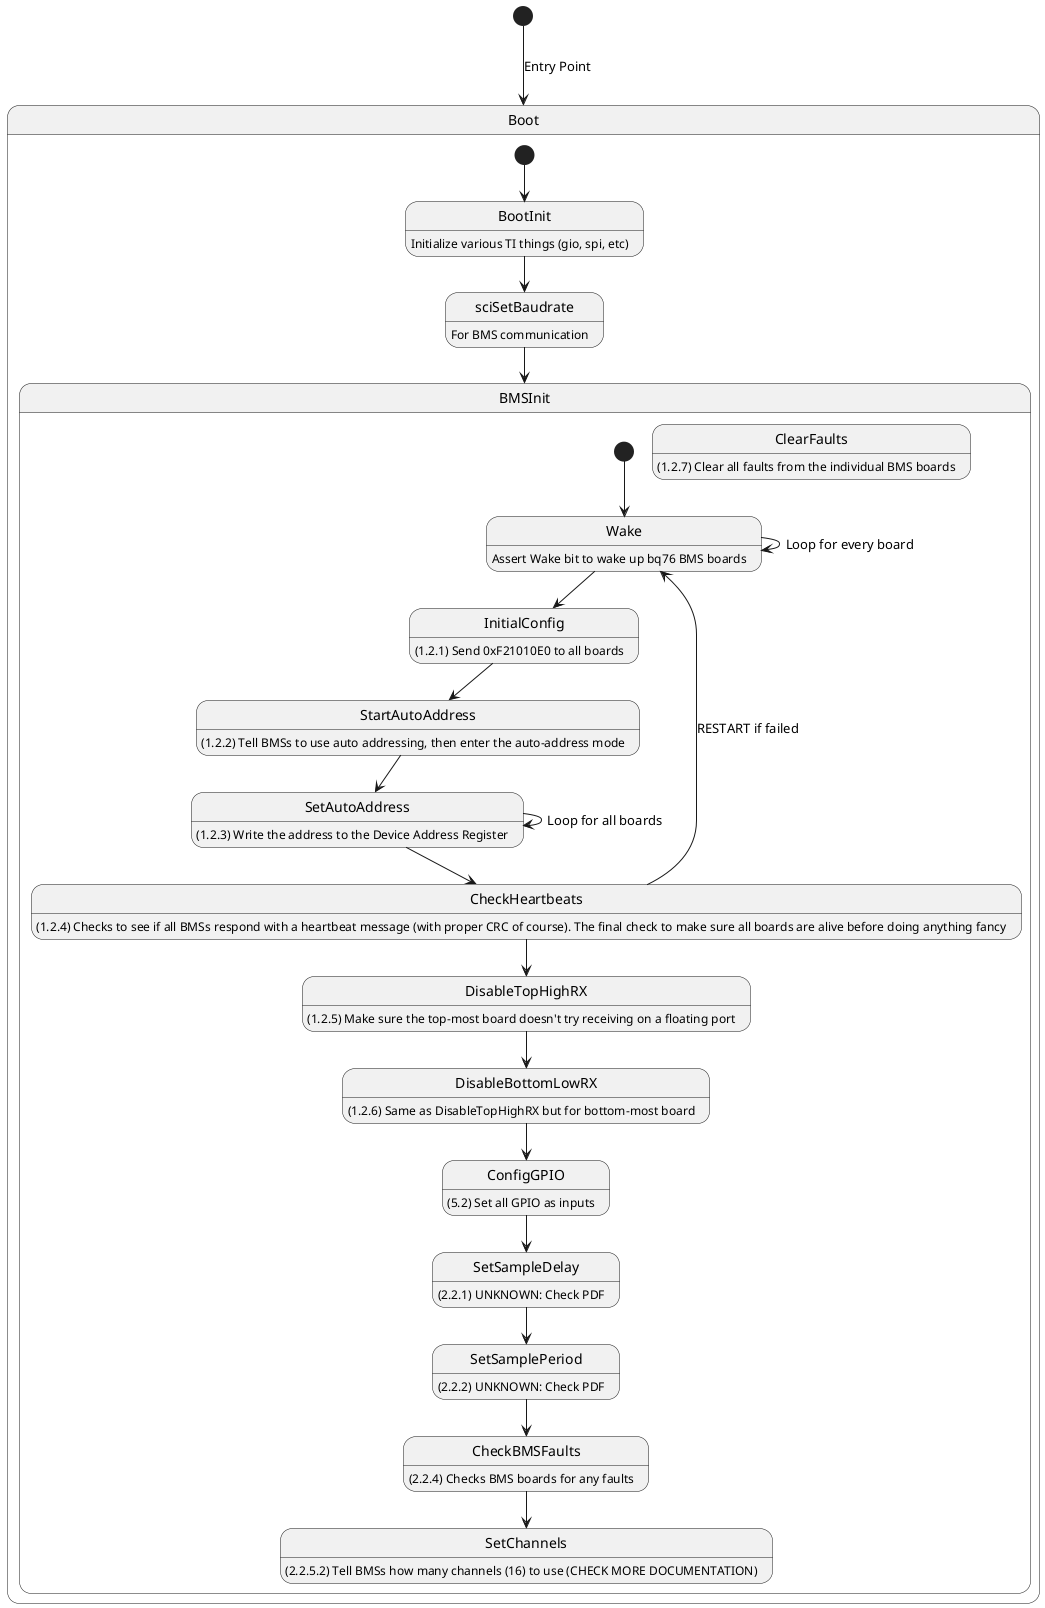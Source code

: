 @startuml

[*] --> Boot: Entry Point

state Boot {
	[*] --> BootInit
	BootInit: Initialize various TI things (gio, spi, etc)
	BootInit --> sciSetBaudrate
	sciSetBaudrate: For BMS communication
	sciSetBaudrate --> BMSInit
	state BMSInit {
		[*] --> Wake
		Wake --> Wake: Loop for every board
		Wake: Assert Wake bit to wake up bq76 BMS boards
		Wake --> InitialConfig
		InitialConfig: (1.2.1) Send 0xF21010E0 to all boards
		InitialConfig --> StartAutoAddress
		StartAutoAddress: (1.2.2) Tell BMSs to use auto addressing, then enter the auto-address mode
		StartAutoAddress --> SetAutoAddress
		SetAutoAddress: (1.2.3) Write the address to the Device Address Register
		SetAutoAddress --> SetAutoAddress: Loop for all boards
		SetAutoAddress --> CheckHeartbeats
		CheckHeartbeats: (1.2.4) Checks to see if all BMSs respond with a heartbeat message (with proper CRC of course). The final check to make sure all boards are alive before doing anything fancy
		CheckHeartbeats --> Wake: RESTART if failed
		CheckHeartbeats --> DisableTopHighRX
		DisableTopHighRX: (1.2.5) Make sure the top-most board doesn't try receiving on a floating port
		DisableTopHighRX --> DisableBottomLowRX
		DisableBottomLowRX: (1.2.6) Same as DisableTopHighRX but for bottom-most board
		DisableBottomLowRX --> ConfigGPIO
		ConfigGPIO: (5.2) Set all GPIO as inputs
		ConfigGPIO --> SetSampleDelay
		SetSampleDelay: (2.2.1) UNKNOWN: Check PDF
		SetSampleDelay --> SetSamplePeriod
		SetSamplePeriod: (2.2.2) UNKNOWN: Check PDF
		SetSamplePeriod --> CheckBMSFaults
		CheckBMSFaults: (2.2.4) Checks BMS boards for any faults
		CheckBMSFaults --> SetChannels
		SetChannels: (2.2.5.2) Tell BMSs how many channels (16) to use (CHECK MORE DOCUMENTATION)
		ClearFaults: (1.2.7) Clear all faults from the individual BMS boards
	}
}

@enduml
